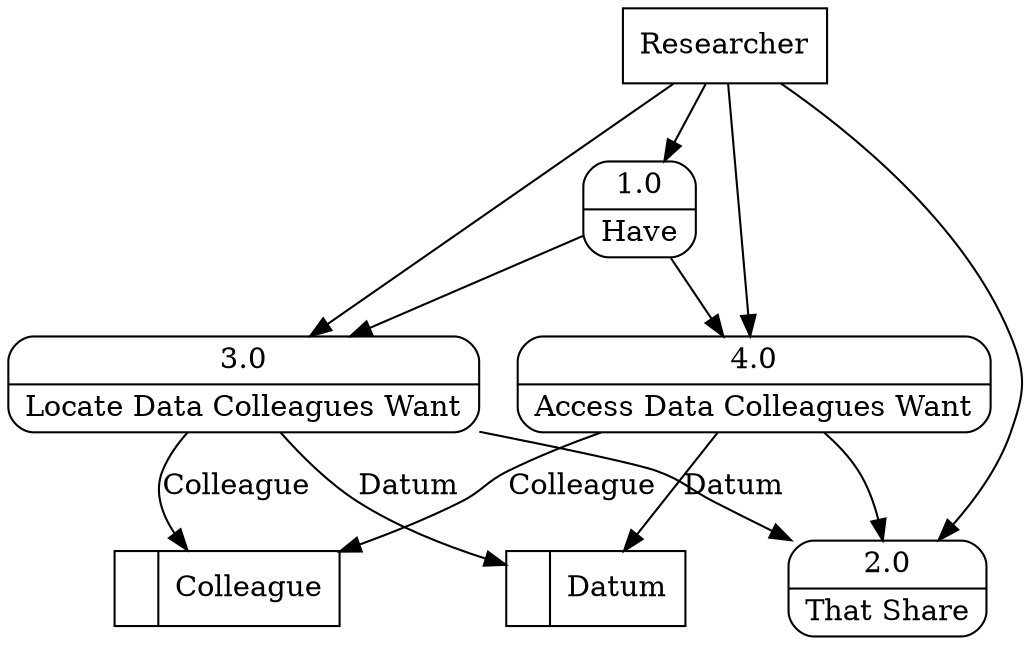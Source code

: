 digraph dfd2{ 
node[shape=record]
200 [label="<f0>  |<f1> Datum " ];
201 [label="<f0>  |<f1> Colleague " ];
202 [label="Researcher" shape=box];
203 [label="{<f0> 1.0|<f1> Have }" shape=Mrecord];
204 [label="{<f0> 2.0|<f1> That Share }" shape=Mrecord];
205 [label="{<f0> 3.0|<f1> Locate Data Colleagues Want }" shape=Mrecord];
206 [label="{<f0> 4.0|<f1> Access Data Colleagues Want }" shape=Mrecord];
202 -> 203
202 -> 204
202 -> 205
202 -> 206
203 -> 205
203 -> 206
205 -> 204
205 -> 200 [label="Datum"]
205 -> 201 [label="Colleague"]
206 -> 204
206 -> 200 [label="Datum"]
206 -> 201 [label="Colleague"]
}